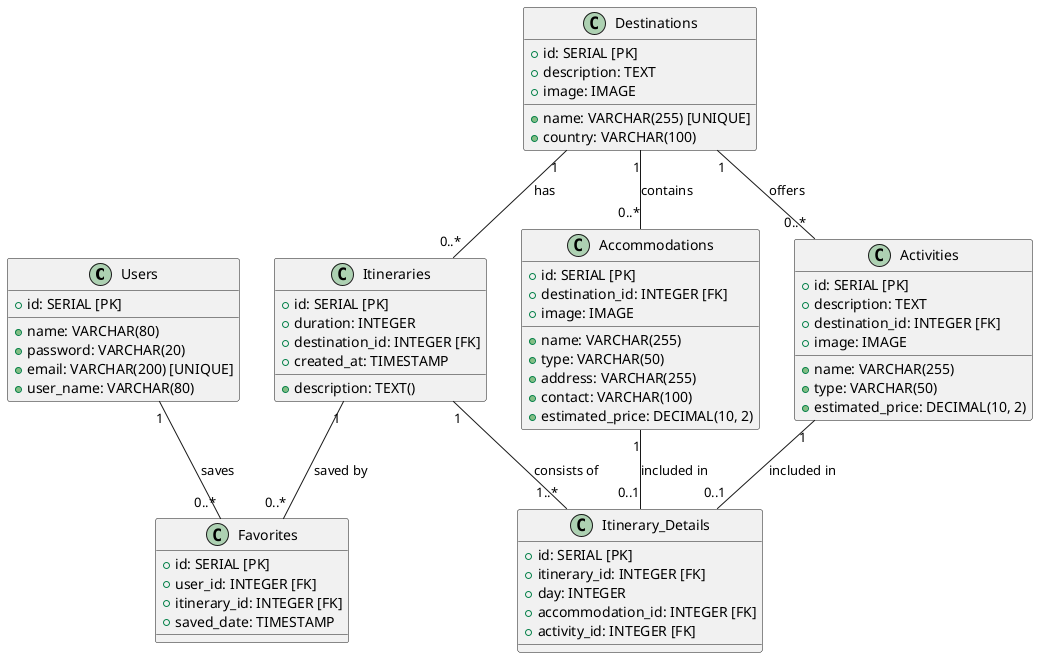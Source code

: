    @startuml

' Definition of the entities

class Users {
    +id: SERIAL [PK]
    +name: VARCHAR(80)
    +password: VARCHAR(20)
    +email: VARCHAR(200) [UNIQUE]
    +user_name: VARCHAR(80)
}

class Destinations {
    +id: SERIAL [PK]
    +name: VARCHAR(255) [UNIQUE]
    +description: TEXT
    +country: VARCHAR(100)
    +image: IMAGE
}

class Accommodations {
    +id: SERIAL [PK]
    +name: VARCHAR(255)
    +type: VARCHAR(50)
    +address: VARCHAR(255)
    +contact: VARCHAR(100)
    +estimated_price: DECIMAL(10, 2)
    +destination_id: INTEGER [FK]
    +image: IMAGE
}

class Activities {
    +id: SERIAL [PK]
    +name: VARCHAR(255)
    +type: VARCHAR(50)
    +description: TEXT
    +estimated_price: DECIMAL(10, 2)
    +destination_id: INTEGER [FK]
    +image: IMAGE
}

class Itineraries {
    +id: SERIAL [PK]
    +description: TEXT()
    +duration: INTEGER
    +destination_id: INTEGER [FK]
    +created_at: TIMESTAMP
}

class Itinerary_Details {
    +id: SERIAL [PK]
    +itinerary_id: INTEGER [FK]
    +day: INTEGER
    +accommodation_id: INTEGER [FK]
    +activity_id: INTEGER [FK]
}

class Favorites {
    +id: SERIAL [PK]
    +user_id: INTEGER [FK]
    +itinerary_id: INTEGER [FK]
    +saved_date: TIMESTAMP
}

' Relationships with cardinality

Users "1" -- "0..*" Favorites : saves
Destinations "1" -- "0..*" Accommodations : contains
Destinations "1" -- "0..*" Activities : offers
Destinations "1" -- "0..*" Itineraries : has
Itineraries "1" -- "1..*" Itinerary_Details : consists of
Accommodations "1" -- "0..1" Itinerary_Details : included in
Activities "1" -- "0..1" Itinerary_Details : included in
Itineraries "1" -- "0..*" Favorites : saved by

@enduml

